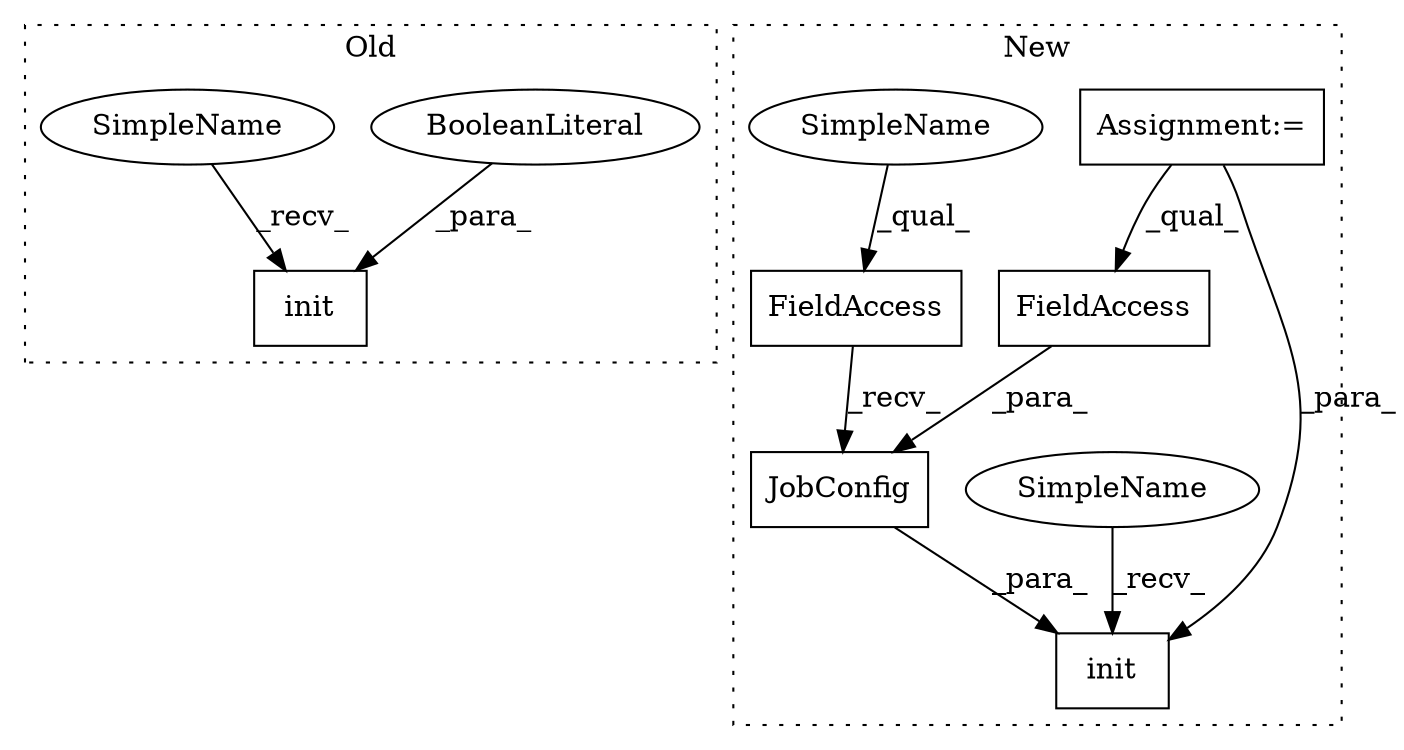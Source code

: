 digraph G {
subgraph cluster0 {
1 [label="init" a="32" s="227,236" l="5,1" shape="box"];
6 [label="BooleanLiteral" a="9" s="232" l="4" shape="ellipse"];
8 [label="SimpleName" a="42" s="223" l="3" shape="ellipse"];
label = "Old";
style="dotted";
}
subgraph cluster1 {
2 [label="JobConfig" a="32" s="275,293" l="10,1" shape="box"];
3 [label="init" a="32" s="255,294" l="5,1" shape="box"];
4 [label="FieldAccess" a="22" s="260" l="14" shape="box"];
5 [label="FieldAccess" a="22" s="285" l="8" shape="box"];
7 [label="Assignment:=" a="7" s="242" l="3" shape="box"];
9 [label="SimpleName" a="42" s="251" l="3" shape="ellipse"];
10 [label="SimpleName" a="42" s="260" l="3" shape="ellipse"];
label = "New";
style="dotted";
}
2 -> 3 [label="_para_"];
4 -> 2 [label="_recv_"];
5 -> 2 [label="_para_"];
6 -> 1 [label="_para_"];
7 -> 5 [label="_qual_"];
7 -> 3 [label="_para_"];
8 -> 1 [label="_recv_"];
9 -> 3 [label="_recv_"];
10 -> 4 [label="_qual_"];
}